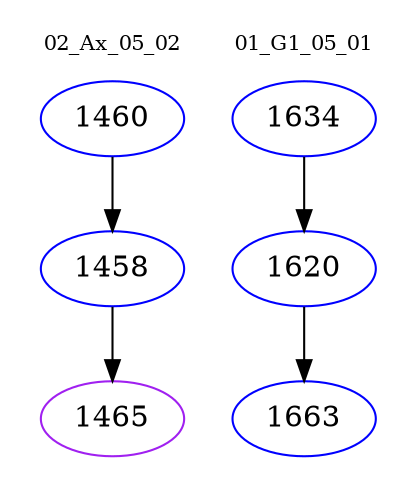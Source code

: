 digraph{
subgraph cluster_0 {
color = white
label = "02_Ax_05_02";
fontsize=10;
T0_1460 [label="1460", color="blue"]
T0_1460 -> T0_1458 [color="black"]
T0_1458 [label="1458", color="blue"]
T0_1458 -> T0_1465 [color="black"]
T0_1465 [label="1465", color="purple"]
}
subgraph cluster_1 {
color = white
label = "01_G1_05_01";
fontsize=10;
T1_1634 [label="1634", color="blue"]
T1_1634 -> T1_1620 [color="black"]
T1_1620 [label="1620", color="blue"]
T1_1620 -> T1_1663 [color="black"]
T1_1663 [label="1663", color="blue"]
}
}
